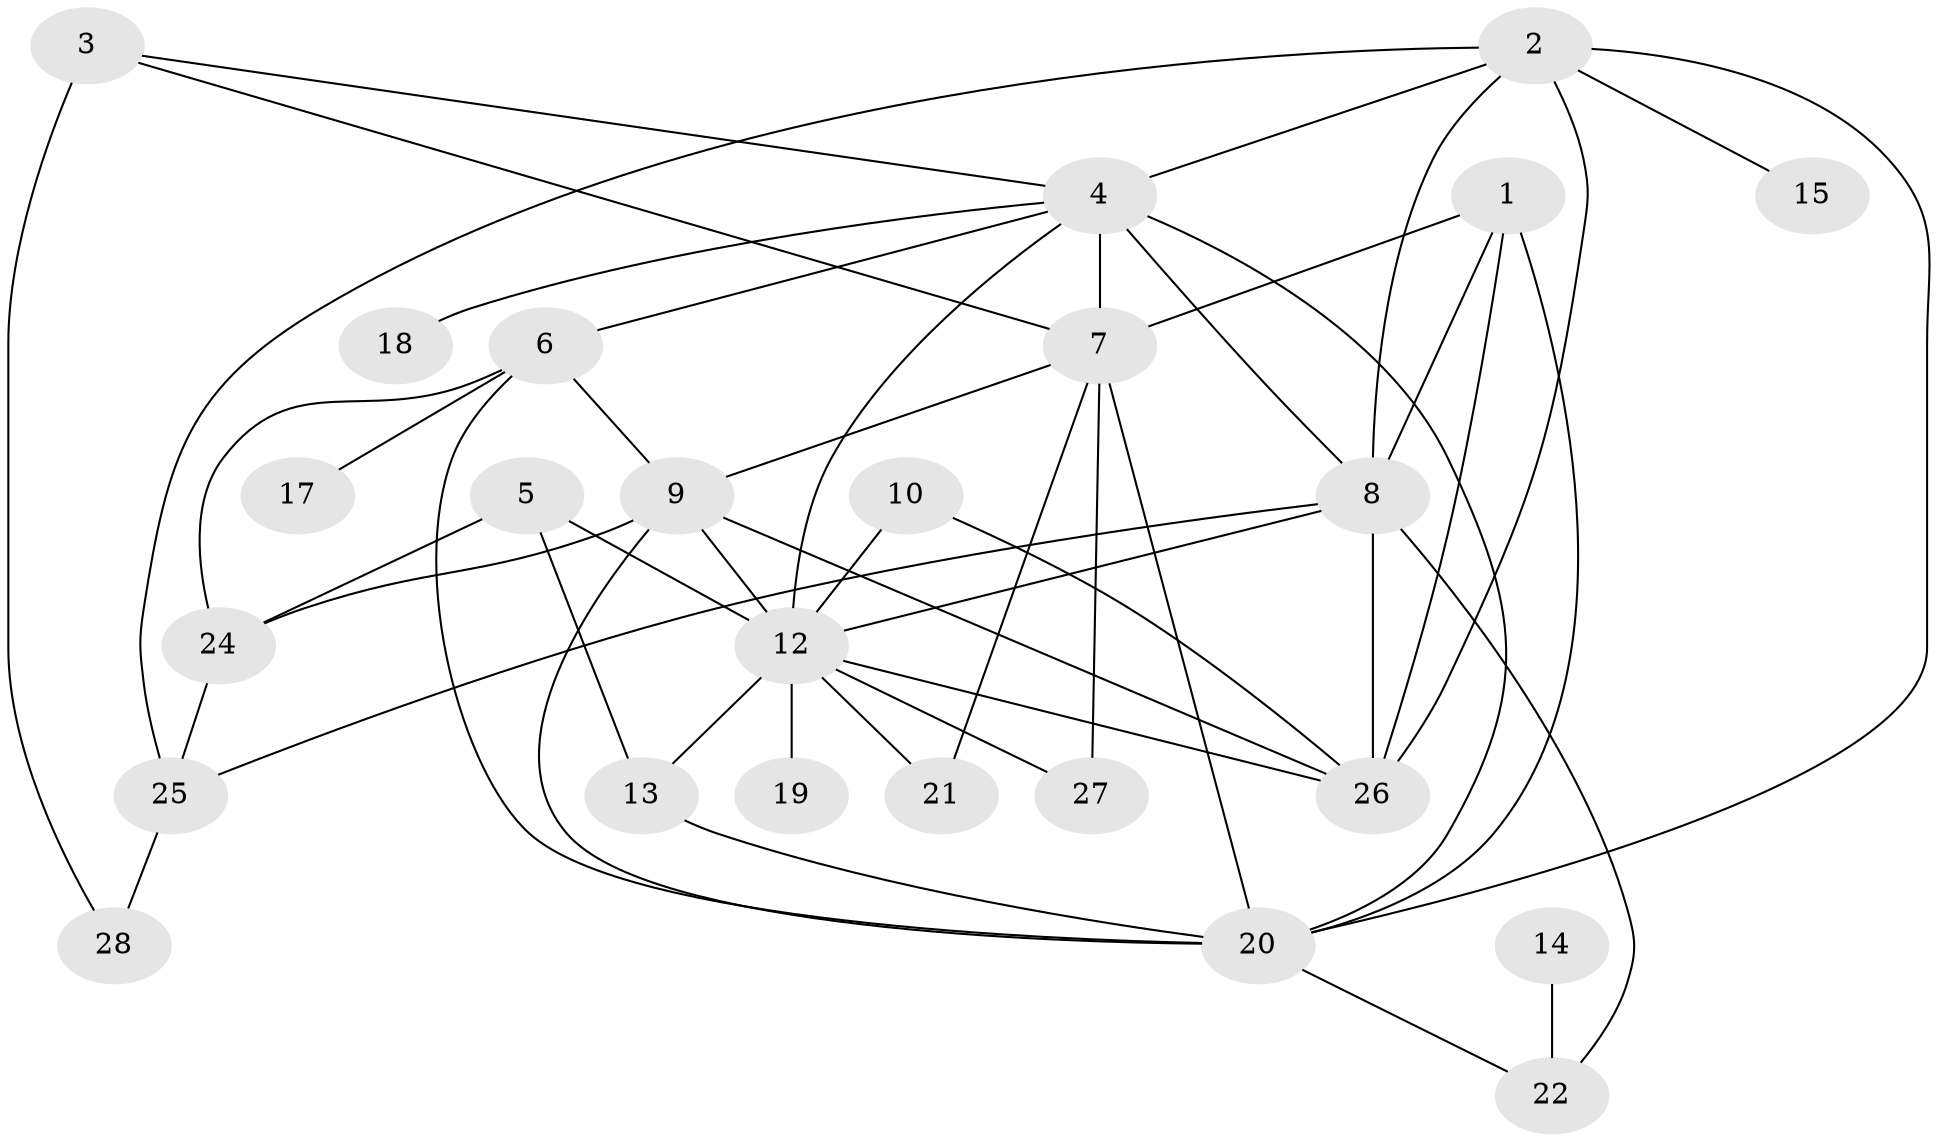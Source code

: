 // original degree distribution, {2: 0.21212121212121213, 6: 0.07575757575757576, 4: 0.13636363636363635, 3: 0.3181818181818182, 5: 0.07575757575757576, 0: 0.030303030303030304, 1: 0.15151515151515152}
// Generated by graph-tools (version 1.1) at 2025/48/03/04/25 22:48:04]
// undirected, 25 vertices, 50 edges
graph export_dot {
  node [color=gray90,style=filled];
  1;
  2;
  3;
  4;
  5;
  6;
  7;
  8;
  9;
  10;
  12;
  13;
  14;
  15;
  17;
  18;
  19;
  20;
  21;
  22;
  24;
  25;
  26;
  27;
  28;
  1 -- 7 [weight=1.0];
  1 -- 8 [weight=1.0];
  1 -- 20 [weight=1.0];
  1 -- 26 [weight=1.0];
  2 -- 4 [weight=1.0];
  2 -- 8 [weight=1.0];
  2 -- 15 [weight=1.0];
  2 -- 20 [weight=1.0];
  2 -- 25 [weight=1.0];
  2 -- 26 [weight=1.0];
  3 -- 4 [weight=1.0];
  3 -- 7 [weight=1.0];
  3 -- 28 [weight=1.0];
  4 -- 6 [weight=1.0];
  4 -- 7 [weight=2.0];
  4 -- 8 [weight=1.0];
  4 -- 12 [weight=1.0];
  4 -- 18 [weight=1.0];
  4 -- 20 [weight=1.0];
  5 -- 12 [weight=1.0];
  5 -- 13 [weight=2.0];
  5 -- 24 [weight=1.0];
  6 -- 9 [weight=1.0];
  6 -- 17 [weight=1.0];
  6 -- 20 [weight=1.0];
  6 -- 24 [weight=1.0];
  7 -- 9 [weight=1.0];
  7 -- 20 [weight=2.0];
  7 -- 21 [weight=1.0];
  7 -- 27 [weight=2.0];
  8 -- 12 [weight=1.0];
  8 -- 22 [weight=1.0];
  8 -- 25 [weight=1.0];
  8 -- 26 [weight=1.0];
  9 -- 12 [weight=1.0];
  9 -- 20 [weight=1.0];
  9 -- 24 [weight=1.0];
  9 -- 26 [weight=1.0];
  10 -- 12 [weight=1.0];
  10 -- 26 [weight=1.0];
  12 -- 13 [weight=1.0];
  12 -- 19 [weight=4.0];
  12 -- 21 [weight=1.0];
  12 -- 26 [weight=1.0];
  12 -- 27 [weight=1.0];
  13 -- 20 [weight=1.0];
  14 -- 22 [weight=1.0];
  20 -- 22 [weight=1.0];
  24 -- 25 [weight=1.0];
  25 -- 28 [weight=1.0];
}
